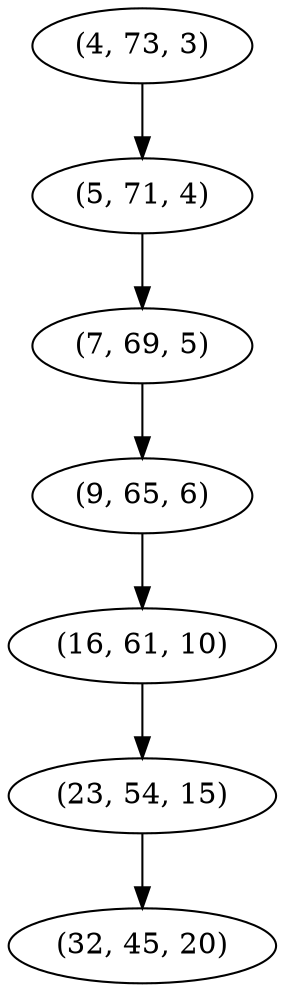 digraph tree {
    "(4, 73, 3)";
    "(5, 71, 4)";
    "(7, 69, 5)";
    "(9, 65, 6)";
    "(16, 61, 10)";
    "(23, 54, 15)";
    "(32, 45, 20)";
    "(4, 73, 3)" -> "(5, 71, 4)";
    "(5, 71, 4)" -> "(7, 69, 5)";
    "(7, 69, 5)" -> "(9, 65, 6)";
    "(9, 65, 6)" -> "(16, 61, 10)";
    "(16, 61, 10)" -> "(23, 54, 15)";
    "(23, 54, 15)" -> "(32, 45, 20)";
}
